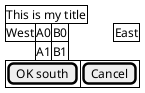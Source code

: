 {
  "sha1": "hc7mp62kg0scek2a9fv67wi9xj3qkbl",
  "insertion": {
    "when": "2024-06-03T18:59:29.439Z",
    "user": "plantuml@gmail.com"
  }
}
@startsalt
{
N={# This is my title }
S={# [OK south] | [Cancel]}
W={# West }
E={# East }
C={#
A0 | B0
A1 | B1 
}
}
@endsalt
